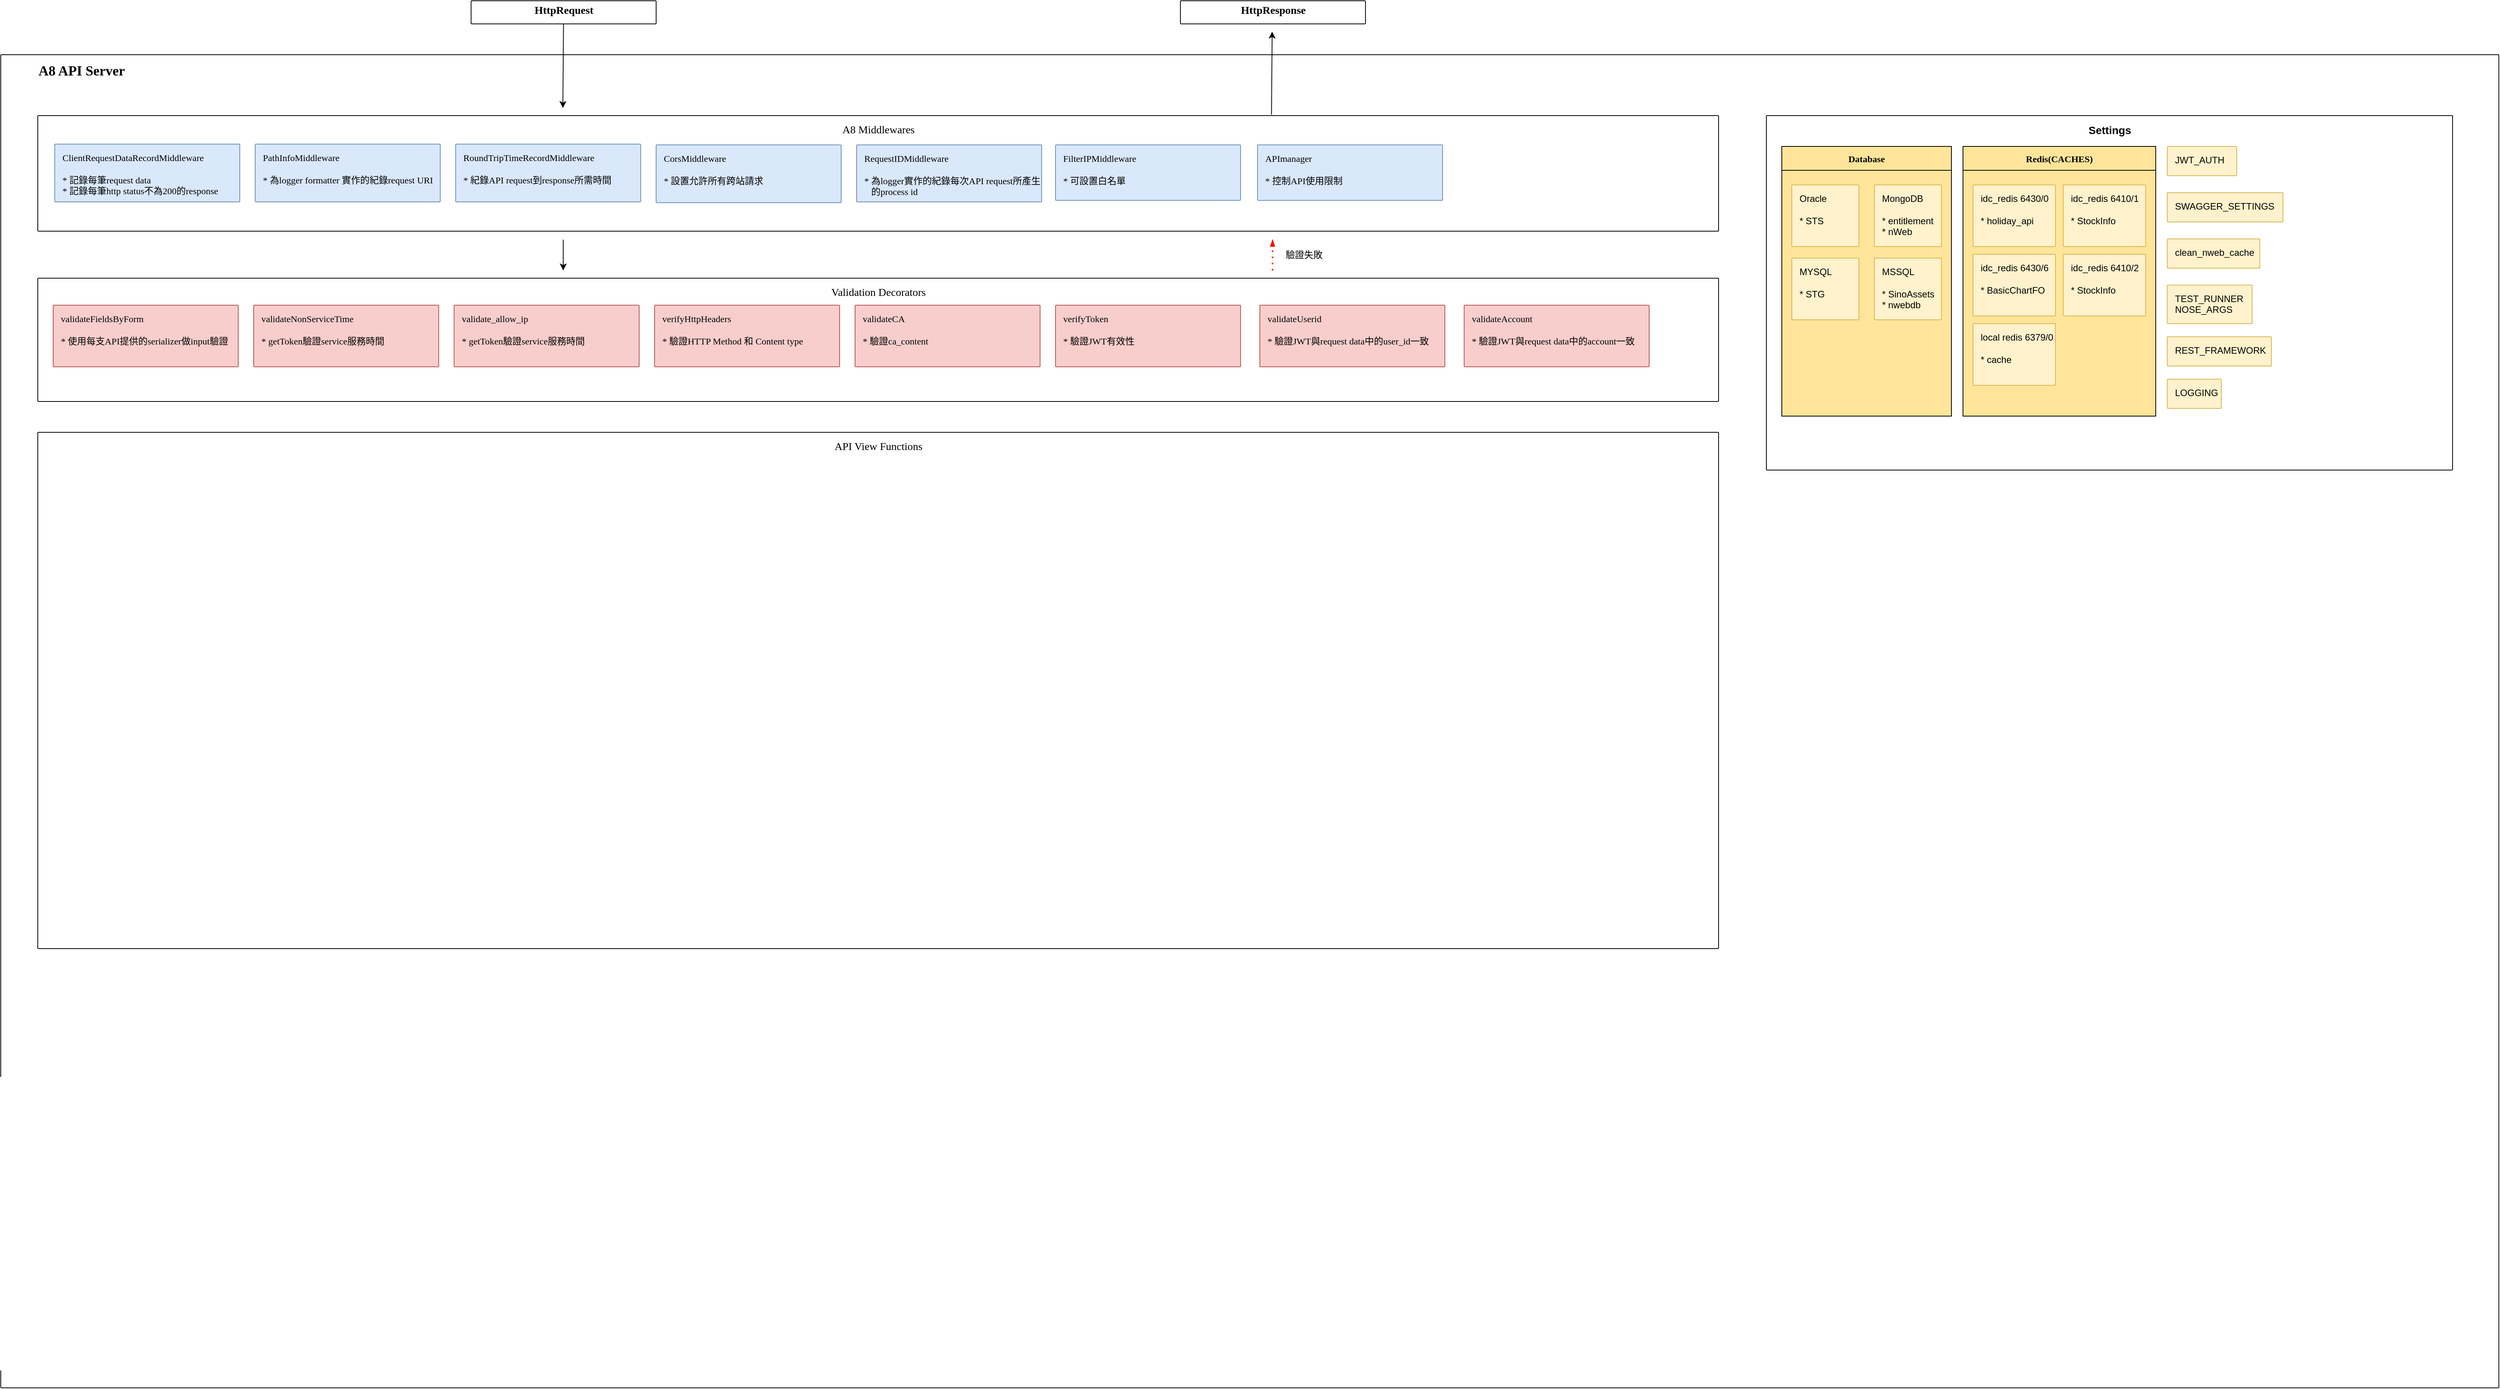 <mxfile version="11.0.2" type="github"><diagram id="5_PviXrsqqX3nS0Km_BU" name="Page-1"><mxGraphModel dx="2846" dy="1528" grid="1" gridSize="10" guides="1" tooltips="1" connect="1" arrows="1" fold="1" page="1" pageScale="1" pageWidth="3300" pageHeight="2339" math="0" shadow="0"><root><mxCell id="0"/><mxCell id="1" parent="0"/><mxCell id="cTE6IoLA2dCFoLyS2H61-7" value="&amp;nbsp; &amp;nbsp; &amp;nbsp; &amp;nbsp; &amp;nbsp; &amp;nbsp; &amp;nbsp;&lt;font style=&quot;font-size: 18px&quot;&gt;&lt;b&gt;A8 API Server&lt;/b&gt;&lt;/font&gt;" style="points=[[0,0,0],[0.25,0,0],[0.5,0,0],[0.75,0,0],[1,0,0],[1,0.25,0],[1,0.5,0],[1,0.75,0],[1,1,0],[0.75,1,0],[0.5,1,0],[0.25,1,0],[0,1,0],[0,0.75,0],[0,0.5,0],[0,0.25,0]];rounded=1;absoluteArcSize=1;arcSize=2;html=1;shadow=0;dashed=0;fontSize=12;align=left;verticalAlign=top;spacing=10;spacingTop=-4;fontFamily=Times New Roman;container=1;" vertex="1" parent="1"><mxGeometry x="30" y="80" width="3240" height="1730" as="geometry"/></mxCell><mxCell id="aYJsBAwEwAf98HoDhvcB-15" value="&lt;font&gt;&lt;font style=&quot;font-size: 14px&quot;&gt;A8 Middlewares&lt;/font&gt;&lt;br&gt;&lt;/font&gt;" style="points=[[0,0,0],[0.25,0,0],[0.5,0,0],[0.75,0,0],[1,0,0],[1,0.25,0],[1,0.5,0],[1,0.75,0],[1,1,0],[0.75,1,0],[0.5,1,0],[0.25,1,0],[0,1,0],[0,0.75,0],[0,0.5,0],[0,0.25,0]];rounded=1;absoluteArcSize=1;arcSize=2;html=1;shadow=0;dashed=0;fontSize=12;align=center;verticalAlign=top;spacing=10;spacingTop=-4;fontFamily=Times New Roman;autosize=0;treeMoving=0;container=1;" parent="cTE6IoLA2dCFoLyS2H61-7" vertex="1"><mxGeometry x="48" y="79" width="2180" height="150" as="geometry"/></mxCell><mxCell id="aYJsBAwEwAf98HoDhvcB-20" value="ClientRequestDataRecordMiddleware&lt;br&gt;&lt;br&gt;* 記錄每筆request data&lt;br&gt;* 記錄每筆http status不為200的response" style="points=[[0,0,0],[0.25,0,0],[0.5,0,0],[0.75,0,0],[1,0,0],[1,0.25,0],[1,0.5,0],[1,0.75,0],[1,1,0],[0.75,1,0],[0.5,1,0],[0.25,1,0],[0,1,0],[0,0.75,0],[0,0.5,0],[0,0.25,0]];rounded=1;absoluteArcSize=1;arcSize=2;html=1;shadow=0;dashed=0;fontSize=12;align=left;verticalAlign=top;spacing=10;spacingTop=-4;fillColor=#dae8fc;strokeColor=#6c8ebf;fontFamily=Times New Roman;" parent="aYJsBAwEwAf98HoDhvcB-15" vertex="1"><mxGeometry x="22" y="37" width="240" height="75" as="geometry"/></mxCell><mxCell id="aYJsBAwEwAf98HoDhvcB-26" value="PathInfoMiddleware&lt;br&gt;&lt;br&gt;* 為logger formatter 實作的紀錄request URI" style="points=[[0,0,0],[0.25,0,0],[0.5,0,0],[0.75,0,0],[1,0,0],[1,0.25,0],[1,0.5,0],[1,0.75,0],[1,1,0],[0.75,1,0],[0.5,1,0],[0.25,1,0],[0,1,0],[0,0.75,0],[0,0.5,0],[0,0.25,0]];rounded=1;absoluteArcSize=1;arcSize=2;html=1;shadow=0;dashed=0;fontSize=12;align=left;verticalAlign=top;spacing=10;spacingTop=-4;fillColor=#dae8fc;strokeColor=#6c8ebf;fontFamily=Times New Roman;" parent="aYJsBAwEwAf98HoDhvcB-15" vertex="1"><mxGeometry x="282" y="37" width="240" height="75" as="geometry"/></mxCell><mxCell id="aYJsBAwEwAf98HoDhvcB-27" value="RoundTripTimeRecordMiddleware&lt;br&gt;&lt;br&gt;* 紀錄API request到response所需時間" style="points=[[0,0,0],[0.25,0,0],[0.5,0,0],[0.75,0,0],[1,0,0],[1,0.25,0],[1,0.5,0],[1,0.75,0],[1,1,0],[0.75,1,0],[0.5,1,0],[0.25,1,0],[0,1,0],[0,0.75,0],[0,0.5,0],[0,0.25,0]];rounded=1;absoluteArcSize=1;arcSize=2;html=1;shadow=0;dashed=0;fontSize=12;align=left;verticalAlign=top;spacing=10;spacingTop=-4;fillColor=#dae8fc;strokeColor=#6c8ebf;fontFamily=Times New Roman;" parent="aYJsBAwEwAf98HoDhvcB-15" vertex="1"><mxGeometry x="542" y="37" width="240" height="75" as="geometry"/></mxCell><mxCell id="aYJsBAwEwAf98HoDhvcB-30" value="CorsMiddleware&lt;br&gt;&lt;br&gt;* 設置允許所有跨站請求" style="points=[[0,0,0],[0.25,0,0],[0.5,0,0],[0.75,0,0],[1,0,0],[1,0.25,0],[1,0.5,0],[1,0.75,0],[1,1,0],[0.75,1,0],[0.5,1,0],[0.25,1,0],[0,1,0],[0,0.75,0],[0,0.5,0],[0,0.25,0]];rounded=1;absoluteArcSize=1;arcSize=2;html=1;shadow=0;dashed=0;fontSize=12;align=left;verticalAlign=top;spacing=10;spacingTop=-4;fillColor=#dae8fc;strokeColor=#6c8ebf;fontFamily=Times New Roman;" parent="aYJsBAwEwAf98HoDhvcB-15" vertex="1"><mxGeometry x="802" y="38" width="240" height="75" as="geometry"/></mxCell><mxCell id="aYJsBAwEwAf98HoDhvcB-31" value="RequestIDMiddleware&lt;br&gt;&lt;br&gt;* 為logger實作的紀錄每次API request所產生&lt;br&gt;&amp;nbsp; &amp;nbsp;的process id" style="points=[[0,0,0],[0.25,0,0],[0.5,0,0],[0.75,0,0],[1,0,0],[1,0.25,0],[1,0.5,0],[1,0.75,0],[1,1,0],[0.75,1,0],[0.5,1,0],[0.25,1,0],[0,1,0],[0,0.75,0],[0,0.5,0],[0,0.25,0]];rounded=1;absoluteArcSize=1;arcSize=2;html=1;shadow=0;dashed=0;fontSize=12;align=left;verticalAlign=top;spacing=10;spacingTop=-4;fillColor=#dae8fc;strokeColor=#6c8ebf;fontFamily=Times New Roman;" parent="aYJsBAwEwAf98HoDhvcB-15" vertex="1"><mxGeometry x="1062" y="38" width="240" height="74" as="geometry"/></mxCell><mxCell id="aYJsBAwEwAf98HoDhvcB-34" value="FilterIPMiddleware&lt;br&gt;&lt;br&gt;* 可設置白名單" style="points=[[0,0,0],[0.25,0,0],[0.5,0,0],[0.75,0,0],[1,0,0],[1,0.25,0],[1,0.5,0],[1,0.75,0],[1,1,0],[0.75,1,0],[0.5,1,0],[0.25,1,0],[0,1,0],[0,0.75,0],[0,0.5,0],[0,0.25,0]];rounded=1;absoluteArcSize=1;arcSize=2;html=1;shadow=0;dashed=0;fontSize=12;align=left;verticalAlign=top;spacing=10;spacingTop=-4;fillColor=#dae8fc;strokeColor=#6c8ebf;fontFamily=Times New Roman;" parent="aYJsBAwEwAf98HoDhvcB-15" vertex="1"><mxGeometry x="1320" y="38" width="240" height="72" as="geometry"/></mxCell><mxCell id="aYJsBAwEwAf98HoDhvcB-35" value="APImanager&lt;br&gt;&lt;br&gt;* 控制API使用限制" style="points=[[0,0,0],[0.25,0,0],[0.5,0,0],[0.75,0,0],[1,0,0],[1,0.25,0],[1,0.5,0],[1,0.75,0],[1,1,0],[0.75,1,0],[0.5,1,0],[0.25,1,0],[0,1,0],[0,0.75,0],[0,0.5,0],[0,0.25,0]];rounded=1;absoluteArcSize=1;arcSize=2;html=1;shadow=0;dashed=0;fontSize=12;align=left;verticalAlign=top;spacing=10;spacingTop=-4;fillColor=#dae8fc;strokeColor=#6c8ebf;fontFamily=Times New Roman;" parent="aYJsBAwEwAf98HoDhvcB-15" vertex="1"><mxGeometry x="1582" y="38" width="240" height="72" as="geometry"/></mxCell><mxCell id="aYJsBAwEwAf98HoDhvcB-36" value="&lt;font&gt;&lt;span style=&quot;font-size: 14px&quot;&gt;API View Functions&lt;/span&gt;&lt;br&gt;&lt;/font&gt;" style="points=[[0,0,0],[0.25,0,0],[0.5,0,0],[0.75,0,0],[1,0,0],[1,0.25,0],[1,0.5,0],[1,0.75,0],[1,1,0],[0.75,1,0],[0.5,1,0],[0.25,1,0],[0,1,0],[0,0.75,0],[0,0.5,0],[0,0.25,0]];rounded=1;absoluteArcSize=1;arcSize=2;html=1;shadow=0;dashed=0;fontSize=12;align=center;verticalAlign=top;spacing=10;spacingTop=-4;fontFamily=Times New Roman;container=1;" parent="cTE6IoLA2dCFoLyS2H61-7" vertex="1"><mxGeometry x="48" y="490" width="2180" height="670" as="geometry"/></mxCell><mxCell id="aYJsBAwEwAf98HoDhvcB-12" style="edgeStyle=none;rounded=0;orthogonalLoop=1;jettySize=auto;html=1;entryX=0.225;entryY=0.04;entryDx=0;entryDy=0;entryPerimeter=0;" parent="1" source="aYJsBAwEwAf98HoDhvcB-11" edge="1" target="cTE6IoLA2dCFoLyS2H61-7"><mxGeometry relative="1" as="geometry"><mxPoint x="760" y="110" as="targetPoint"/></mxGeometry></mxCell><mxCell id="aYJsBAwEwAf98HoDhvcB-11" value="&lt;div&gt;&lt;b style=&quot;font-family: &amp;#34;times new roman&amp;#34;&quot;&gt;&lt;font style=&quot;font-size: 14px&quot;&gt;HttpRequest&lt;/font&gt;&lt;/b&gt;&lt;/div&gt;" style="points=[[0,0,0],[0.25,0,0],[0.5,0,0],[0.75,0,0],[1,0,0],[1,0.25,0],[1,0.5,0],[1,0.75,0],[1,1,0],[0.75,1,0],[0.5,1,0],[0.25,1,0],[0,1,0],[0,0.75,0],[0,0.5,0],[0,0.25,0]];rounded=1;absoluteArcSize=1;arcSize=2;html=1;shadow=0;dashed=0;fontSize=12;align=center;verticalAlign=middle;spacing=10;spacingTop=-4;" parent="1" vertex="1"><mxGeometry x="640" y="10" width="240" height="30" as="geometry"/></mxCell><mxCell id="aYJsBAwEwAf98HoDhvcB-22" style="edgeStyle=none;rounded=0;orthogonalLoop=1;jettySize=auto;html=1;exitX=0.734;exitY=-0.008;exitDx=0;exitDy=0;exitPerimeter=0;" parent="1" source="aYJsBAwEwAf98HoDhvcB-15" edge="1"><mxGeometry relative="1" as="geometry"><mxPoint x="1679" y="50" as="targetPoint"/><mxPoint x="1679" y="150" as="sourcePoint"/></mxGeometry></mxCell><mxCell id="aYJsBAwEwAf98HoDhvcB-25" value="&lt;div&gt;&lt;b style=&quot;font-family: &amp;#34;times new roman&amp;#34;&quot;&gt;&lt;font style=&quot;font-size: 14px&quot;&gt;HttpResponse&lt;/font&gt;&lt;/b&gt;&lt;/div&gt;" style="points=[[0,0,0],[0.25,0,0],[0.5,0,0],[0.75,0,0],[1,0,0],[1,0.25,0],[1,0.5,0],[1,0.75,0],[1,1,0],[0.75,1,0],[0.5,1,0],[0.25,1,0],[0,1,0],[0,0.75,0],[0,0.5,0],[0,0.25,0]];rounded=1;absoluteArcSize=1;arcSize=2;html=1;shadow=0;dashed=0;fontSize=12;align=center;verticalAlign=middle;spacing=10;spacingTop=-4;" parent="1" vertex="1"><mxGeometry x="1560" y="10" width="240" height="30" as="geometry"/></mxCell><mxCell id="aYJsBAwEwAf98HoDhvcB-55" value="&lt;font&gt;&lt;span style=&quot;font-size: 14px&quot;&gt;Validation Decorators&lt;/span&gt;&lt;br&gt;&lt;/font&gt;" style="points=[[0,0,0],[0.25,0,0],[0.5,0,0],[0.75,0,0],[1,0,0],[1,0.25,0],[1,0.5,0],[1,0.75,0],[1,1,0],[0.75,1,0],[0.5,1,0],[0.25,1,0],[0,1,0],[0,0.75,0],[0,0.5,0],[0,0.25,0]];rounded=1;absoluteArcSize=1;arcSize=2;html=1;shadow=0;dashed=0;fontSize=12;align=center;verticalAlign=top;spacing=10;spacingTop=-4;fontFamily=Times New Roman;container=1;recursiveResize=0;" parent="1" vertex="1"><mxGeometry x="78" y="370" width="2180" height="160" as="geometry"/></mxCell><mxCell id="aYJsBAwEwAf98HoDhvcB-57" value="validateFieldsByForm&lt;br&gt;&lt;br&gt;* 使用每支API提供的serializer做input驗證" style="points=[[0,0,0],[0.25,0,0],[0.5,0,0],[0.75,0,0],[1,0,0],[1,0.25,0],[1,0.5,0],[1,0.75,0],[1,1,0],[0.75,1,0],[0.5,1,0],[0.25,1,0],[0,1,0],[0,0.75,0],[0,0.5,0],[0,0.25,0]];rounded=1;absoluteArcSize=1;arcSize=2;html=1;shadow=0;dashed=0;fontSize=12;align=left;verticalAlign=top;spacing=10;spacingTop=-4;fillColor=#f8cecc;strokeColor=#b85450;fontFamily=Times New Roman;" parent="aYJsBAwEwAf98HoDhvcB-55" vertex="1"><mxGeometry x="20" y="35" width="240" height="80" as="geometry"/></mxCell><mxCell id="LiJcZ4_SC4m_-T0YQRAu-24" value="validateNonServiceTime&lt;br&gt;&lt;br&gt;* getToken驗證service服務時間" style="points=[[0,0,0],[0.25,0,0],[0.5,0,0],[0.75,0,0],[1,0,0],[1,0.25,0],[1,0.5,0],[1,0.75,0],[1,1,0],[0.75,1,0],[0.5,1,0],[0.25,1,0],[0,1,0],[0,0.75,0],[0,0.5,0],[0,0.25,0]];rounded=1;absoluteArcSize=1;arcSize=2;html=1;shadow=0;dashed=0;fontSize=12;align=left;verticalAlign=top;spacing=10;spacingTop=-4;fillColor=#f8cecc;strokeColor=#b85450;fontFamily=Times New Roman;" parent="aYJsBAwEwAf98HoDhvcB-55" vertex="1"><mxGeometry x="280" y="35" width="240" height="80" as="geometry"/></mxCell><mxCell id="LiJcZ4_SC4m_-T0YQRAu-25" value="validate_allow_ip&lt;br&gt;&lt;br&gt;* getToken驗證service服務時間" style="points=[[0,0,0],[0.25,0,0],[0.5,0,0],[0.75,0,0],[1,0,0],[1,0.25,0],[1,0.5,0],[1,0.75,0],[1,1,0],[0.75,1,0],[0.5,1,0],[0.25,1,0],[0,1,0],[0,0.75,0],[0,0.5,0],[0,0.25,0]];rounded=1;absoluteArcSize=1;arcSize=2;html=1;shadow=0;dashed=0;fontSize=12;align=left;verticalAlign=top;spacing=10;spacingTop=-4;fillColor=#f8cecc;strokeColor=#b85450;fontFamily=Times New Roman;" parent="aYJsBAwEwAf98HoDhvcB-55" vertex="1"><mxGeometry x="540" y="35" width="240" height="80" as="geometry"/></mxCell><mxCell id="cTE6IoLA2dCFoLyS2H61-1" value="verifyHttpHeaders&lt;br&gt;&lt;br&gt;* 驗證HTTP Method 和 Content type" style="points=[[0,0,0],[0.25,0,0],[0.5,0,0],[0.75,0,0],[1,0,0],[1,0.25,0],[1,0.5,0],[1,0.75,0],[1,1,0],[0.75,1,0],[0.5,1,0],[0.25,1,0],[0,1,0],[0,0.75,0],[0,0.5,0],[0,0.25,0]];rounded=1;absoluteArcSize=1;arcSize=2;html=1;shadow=0;dashed=0;fontSize=12;align=left;verticalAlign=top;spacing=10;spacingTop=-4;fillColor=#f8cecc;strokeColor=#b85450;fontFamily=Times New Roman;" vertex="1" parent="aYJsBAwEwAf98HoDhvcB-55"><mxGeometry x="800" y="35" width="240" height="80" as="geometry"/></mxCell><mxCell id="cTE6IoLA2dCFoLyS2H61-2" value="validateCA&lt;br&gt;&lt;br&gt;* 驗證ca_content" style="points=[[0,0,0],[0.25,0,0],[0.5,0,0],[0.75,0,0],[1,0,0],[1,0.25,0],[1,0.5,0],[1,0.75,0],[1,1,0],[0.75,1,0],[0.5,1,0],[0.25,1,0],[0,1,0],[0,0.75,0],[0,0.5,0],[0,0.25,0]];rounded=1;absoluteArcSize=1;arcSize=2;html=1;shadow=0;dashed=0;fontSize=12;align=left;verticalAlign=top;spacing=10;spacingTop=-4;fillColor=#f8cecc;strokeColor=#b85450;fontFamily=Times New Roman;" vertex="1" parent="aYJsBAwEwAf98HoDhvcB-55"><mxGeometry x="1060" y="35" width="240" height="80" as="geometry"/></mxCell><mxCell id="cTE6IoLA2dCFoLyS2H61-3" value="verifyToken&lt;br&gt;&lt;br&gt;* 驗證JWT有效性" style="points=[[0,0,0],[0.25,0,0],[0.5,0,0],[0.75,0,0],[1,0,0],[1,0.25,0],[1,0.5,0],[1,0.75,0],[1,1,0],[0.75,1,0],[0.5,1,0],[0.25,1,0],[0,1,0],[0,0.75,0],[0,0.5,0],[0,0.25,0]];rounded=1;absoluteArcSize=1;arcSize=2;html=1;shadow=0;dashed=0;fontSize=12;align=left;verticalAlign=top;spacing=10;spacingTop=-4;fillColor=#f8cecc;strokeColor=#b85450;fontFamily=Times New Roman;" vertex="1" parent="aYJsBAwEwAf98HoDhvcB-55"><mxGeometry x="1320" y="35" width="240" height="80" as="geometry"/></mxCell><mxCell id="cTE6IoLA2dCFoLyS2H61-4" value="validateUserid&lt;br&gt;&lt;br&gt;* 驗證JWT與request data中的user_id一致" style="points=[[0,0,0],[0.25,0,0],[0.5,0,0],[0.75,0,0],[1,0,0],[1,0.25,0],[1,0.5,0],[1,0.75,0],[1,1,0],[0.75,1,0],[0.5,1,0],[0.25,1,0],[0,1,0],[0,0.75,0],[0,0.5,0],[0,0.25,0]];rounded=1;absoluteArcSize=1;arcSize=2;html=1;shadow=0;dashed=0;fontSize=12;align=left;verticalAlign=top;spacing=10;spacingTop=-4;fillColor=#f8cecc;strokeColor=#b85450;fontFamily=Times New Roman;" vertex="1" parent="aYJsBAwEwAf98HoDhvcB-55"><mxGeometry x="1585" y="35" width="240" height="80" as="geometry"/></mxCell><mxCell id="cTE6IoLA2dCFoLyS2H61-5" value="validateAccount&lt;br&gt;&lt;br&gt;* 驗證JWT與request data中的account一致" style="points=[[0,0,0],[0.25,0,0],[0.5,0,0],[0.75,0,0],[1,0,0],[1,0.25,0],[1,0.5,0],[1,0.75,0],[1,1,0],[0.75,1,0],[0.5,1,0],[0.25,1,0],[0,1,0],[0,0.75,0],[0,0.5,0],[0,0.25,0]];rounded=1;absoluteArcSize=1;arcSize=2;html=1;shadow=0;dashed=0;fontSize=12;align=left;verticalAlign=top;spacing=10;spacingTop=-4;fillColor=#f8cecc;strokeColor=#b85450;fontFamily=Times New Roman;" vertex="1" parent="aYJsBAwEwAf98HoDhvcB-55"><mxGeometry x="1850" y="35" width="240" height="80" as="geometry"/></mxCell><mxCell id="aYJsBAwEwAf98HoDhvcB-56" style="edgeStyle=none;rounded=0;orthogonalLoop=1;jettySize=auto;html=1;" parent="1" edge="1"><mxGeometry relative="1" as="geometry"><mxPoint x="759.5" y="360" as="targetPoint"/><mxPoint x="759.5" y="320" as="sourcePoint"/></mxGeometry></mxCell><mxCell id="aYJsBAwEwAf98HoDhvcB-59" value="驗證失敗" style="text;html=1;resizable=0;autosize=1;align=center;verticalAlign=middle;points=[];fillColor=none;strokeColor=none;rounded=0;fontFamily=Times New Roman;" parent="1" vertex="1"><mxGeometry x="1690" y="330" width="60" height="20" as="geometry"/></mxCell><mxCell id="LiJcZ4_SC4m_-T0YQRAu-4" value="" style="edgeStyle=orthogonalEdgeStyle;fontSize=12;html=1;endArrow=blockThin;endFill=1;rounded=0;strokeWidth=2;endSize=4;startSize=4;dashed=1;dashPattern=1 3;strokeColor=#FF0000;" parent="1" edge="1"><mxGeometry width="100" relative="1" as="geometry"><mxPoint x="1679.5" y="360" as="sourcePoint"/><mxPoint x="1679.5" y="320" as="targetPoint"/></mxGeometry></mxCell><mxCell id="cTE6IoLA2dCFoLyS2H61-81" value="&lt;b&gt;&lt;font style=&quot;font-size: 14px&quot;&gt;Settings&lt;/font&gt;&lt;/b&gt;" style="points=[[0,0,0],[0.25,0,0],[0.5,0,0],[0.75,0,0],[1,0,0],[1,0.25,0],[1,0.5,0],[1,0.75,0],[1,1,0],[0.75,1,0],[0.5,1,0],[0.25,1,0],[0,1,0],[0,0.75,0],[0,0.5,0],[0,0.25,0]];rounded=1;absoluteArcSize=1;arcSize=2;html=1;shadow=0;dashed=0;fontSize=12;align=center;verticalAlign=top;spacing=10;spacingTop=-4;startSize=26;container=1;recursiveResize=0;" vertex="1" parent="1"><mxGeometry x="2320" y="159" width="890" height="460" as="geometry"><mxRectangle x="2320" y="160" width="110" height="40" as="alternateBounds"/></mxGeometry></mxCell><mxCell id="cTE6IoLA2dCFoLyS2H61-104" value="Database" style="swimlane;rounded=0;shadow=0;startSize=31;fillColor=#FFE599;fontFamily=Times New Roman;swimlaneFillColor=#FFE599;" vertex="1" parent="cTE6IoLA2dCFoLyS2H61-81"><mxGeometry x="20" y="40" width="220" height="350" as="geometry"><mxRectangle x="20" y="40" width="110" height="26" as="alternateBounds"/></mxGeometry></mxCell><mxCell id="cTE6IoLA2dCFoLyS2H61-135" value="Oracle&lt;br&gt;&lt;br&gt;* STS" style="points=[[0,0,0],[0.25,0,0],[0.5,0,0],[0.75,0,0],[1,0,0],[1,0.25,0],[1,0.5,0],[1,0.75,0],[1,1,0],[0.75,1,0],[0.5,1,0],[0.25,1,0],[0,1,0],[0,0.75,0],[0,0.5,0],[0,0.25,0]];rounded=1;absoluteArcSize=1;arcSize=2;html=1;shadow=0;dashed=0;fontSize=12;align=left;verticalAlign=top;spacing=10;spacingTop=-4;startSize=26;fillColor=#fff2cc;strokeColor=#d6b656;" vertex="1" parent="cTE6IoLA2dCFoLyS2H61-104"><mxGeometry x="13" y="50" width="87" height="80" as="geometry"/></mxCell><mxCell id="cTE6IoLA2dCFoLyS2H61-137" value="MSSQL&lt;br&gt;&lt;br&gt;*&amp;nbsp;SinoAssets&lt;br&gt;*&amp;nbsp;nwebdb" style="points=[[0,0,0],[0.25,0,0],[0.5,0,0],[0.75,0,0],[1,0,0],[1,0.25,0],[1,0.5,0],[1,0.75,0],[1,1,0],[0.75,1,0],[0.5,1,0],[0.25,1,0],[0,1,0],[0,0.75,0],[0,0.5,0],[0,0.25,0]];rounded=1;absoluteArcSize=1;arcSize=2;html=1;shadow=0;dashed=0;fontSize=12;align=left;verticalAlign=top;spacing=10;spacingTop=-4;startSize=26;fillColor=#fff2cc;strokeColor=#d6b656;" vertex="1" parent="cTE6IoLA2dCFoLyS2H61-104"><mxGeometry x="120" y="145" width="87" height="80" as="geometry"/></mxCell><mxCell id="cTE6IoLA2dCFoLyS2H61-138" value="MYSQL&lt;br&gt;&lt;br&gt;* STG" style="points=[[0,0,0],[0.25,0,0],[0.5,0,0],[0.75,0,0],[1,0,0],[1,0.25,0],[1,0.5,0],[1,0.75,0],[1,1,0],[0.75,1,0],[0.5,1,0],[0.25,1,0],[0,1,0],[0,0.75,0],[0,0.5,0],[0,0.25,0]];rounded=1;absoluteArcSize=1;arcSize=2;html=1;shadow=0;dashed=0;fontSize=12;align=left;verticalAlign=top;spacing=10;spacingTop=-4;startSize=26;fillColor=#fff2cc;strokeColor=#d6b656;" vertex="1" parent="cTE6IoLA2dCFoLyS2H61-104"><mxGeometry x="13" y="145" width="87" height="80" as="geometry"/></mxCell><mxCell id="cTE6IoLA2dCFoLyS2H61-140" value="MongoDB&lt;br&gt;&lt;br&gt;*&amp;nbsp;entitlement&lt;br&gt;*&amp;nbsp;nWeb" style="points=[[0,0,0],[0.25,0,0],[0.5,0,0],[0.75,0,0],[1,0,0],[1,0.25,0],[1,0.5,0],[1,0.75,0],[1,1,0],[0.75,1,0],[0.5,1,0],[0.25,1,0],[0,1,0],[0,0.75,0],[0,0.5,0],[0,0.25,0]];rounded=1;absoluteArcSize=1;arcSize=2;html=1;shadow=0;dashed=0;fontSize=12;align=left;verticalAlign=top;spacing=10;spacingTop=-4;startSize=26;fillColor=#fff2cc;strokeColor=#d6b656;" vertex="1" parent="cTE6IoLA2dCFoLyS2H61-104"><mxGeometry x="120" y="50" width="87" height="80" as="geometry"/></mxCell><mxCell id="cTE6IoLA2dCFoLyS2H61-141" value="Redis(CACHES)" style="swimlane;rounded=0;shadow=0;startSize=31;fillColor=#FFE599;fontFamily=Times New Roman;swimlaneFillColor=#FFE599;" vertex="1" parent="cTE6IoLA2dCFoLyS2H61-81"><mxGeometry x="255" y="40" width="250" height="350" as="geometry"><mxRectangle x="10" y="245" width="110" height="26" as="alternateBounds"/></mxGeometry></mxCell><mxCell id="cTE6IoLA2dCFoLyS2H61-142" value="idc_redis 6430/0&lt;br&gt;&lt;br&gt;* holiday_api" style="points=[[0,0,0],[0.25,0,0],[0.5,0,0],[0.75,0,0],[1,0,0],[1,0.25,0],[1,0.5,0],[1,0.75,0],[1,1,0],[0.75,1,0],[0.5,1,0],[0.25,1,0],[0,1,0],[0,0.75,0],[0,0.5,0],[0,0.25,0]];rounded=1;absoluteArcSize=1;arcSize=2;html=1;shadow=0;dashed=0;fontSize=12;align=left;verticalAlign=top;spacing=10;spacingTop=-4;startSize=26;fillColor=#fff2cc;strokeColor=#d6b656;" vertex="1" parent="cTE6IoLA2dCFoLyS2H61-141"><mxGeometry x="13" y="50" width="107" height="80" as="geometry"/></mxCell><mxCell id="cTE6IoLA2dCFoLyS2H61-147" value="idc_redis 6430/6&lt;br&gt;&lt;br&gt;* BasicChartFO" style="points=[[0,0,0],[0.25,0,0],[0.5,0,0],[0.75,0,0],[1,0,0],[1,0.25,0],[1,0.5,0],[1,0.75,0],[1,1,0],[0.75,1,0],[0.5,1,0],[0.25,1,0],[0,1,0],[0,0.75,0],[0,0.5,0],[0,0.25,0]];rounded=1;absoluteArcSize=1;arcSize=2;html=1;shadow=0;dashed=0;fontSize=12;align=left;verticalAlign=top;spacing=10;spacingTop=-4;startSize=26;fillColor=#fff2cc;strokeColor=#d6b656;" vertex="1" parent="cTE6IoLA2dCFoLyS2H61-141"><mxGeometry x="13" y="140" width="107" height="80" as="geometry"/></mxCell><mxCell id="cTE6IoLA2dCFoLyS2H61-148" value="idc_redis 6410/1&lt;br&gt;&lt;br&gt;* StockInfo" style="points=[[0,0,0],[0.25,0,0],[0.5,0,0],[0.75,0,0],[1,0,0],[1,0.25,0],[1,0.5,0],[1,0.75,0],[1,1,0],[0.75,1,0],[0.5,1,0],[0.25,1,0],[0,1,0],[0,0.75,0],[0,0.5,0],[0,0.25,0]];rounded=1;absoluteArcSize=1;arcSize=2;html=1;shadow=0;dashed=0;fontSize=12;align=left;verticalAlign=top;spacing=10;spacingTop=-4;startSize=26;fillColor=#fff2cc;strokeColor=#d6b656;" vertex="1" parent="cTE6IoLA2dCFoLyS2H61-141"><mxGeometry x="130" y="50" width="107" height="80" as="geometry"/></mxCell><mxCell id="cTE6IoLA2dCFoLyS2H61-149" value="idc_redis 6410/2&lt;br&gt;&lt;br&gt;* StockInfo" style="points=[[0,0,0],[0.25,0,0],[0.5,0,0],[0.75,0,0],[1,0,0],[1,0.25,0],[1,0.5,0],[1,0.75,0],[1,1,0],[0.75,1,0],[0.5,1,0],[0.25,1,0],[0,1,0],[0,0.75,0],[0,0.5,0],[0,0.25,0]];rounded=1;absoluteArcSize=1;arcSize=2;html=1;shadow=0;dashed=0;fontSize=12;align=left;verticalAlign=top;spacing=10;spacingTop=-4;startSize=26;fillColor=#fff2cc;strokeColor=#d6b656;" vertex="1" parent="cTE6IoLA2dCFoLyS2H61-141"><mxGeometry x="130" y="140" width="107" height="80" as="geometry"/></mxCell><mxCell id="cTE6IoLA2dCFoLyS2H61-150" value="local redis 6379/0&lt;br&gt;&lt;br&gt;* cache" style="points=[[0,0,0],[0.25,0,0],[0.5,0,0],[0.75,0,0],[1,0,0],[1,0.25,0],[1,0.5,0],[1,0.75,0],[1,1,0],[0.75,1,0],[0.5,1,0],[0.25,1,0],[0,1,0],[0,0.75,0],[0,0.5,0],[0,0.25,0]];rounded=1;absoluteArcSize=1;arcSize=2;html=1;shadow=0;dashed=0;fontSize=12;align=left;verticalAlign=top;spacing=10;spacingTop=-4;startSize=26;fillColor=#fff2cc;strokeColor=#d6b656;" vertex="1" parent="cTE6IoLA2dCFoLyS2H61-141"><mxGeometry x="13" y="230" width="107" height="80" as="geometry"/></mxCell><mxCell id="cTE6IoLA2dCFoLyS2H61-151" value="JWT_AUTH" style="points=[[0,0,0],[0.25,0,0],[0.5,0,0],[0.75,0,0],[1,0,0],[1,0.25,0],[1,0.5,0],[1,0.75,0],[1,1,0],[0.75,1,0],[0.5,1,0],[0.25,1,0],[0,1,0],[0,0.75,0],[0,0.5,0],[0,0.25,0]];rounded=1;absoluteArcSize=1;arcSize=2;html=1;strokeColor=#d6b656;shadow=0;dashed=0;fontSize=12;align=left;verticalAlign=top;spacing=10;spacingTop=-4;fillColor=#fff2cc;startSize=26;" vertex="1" parent="cTE6IoLA2dCFoLyS2H61-81"><mxGeometry x="520" y="40" width="90" height="38" as="geometry"/></mxCell><mxCell id="cTE6IoLA2dCFoLyS2H61-152" value="REST_FRAMEWORK" style="points=[[0,0,0],[0.25,0,0],[0.5,0,0],[0.75,0,0],[1,0,0],[1,0.25,0],[1,0.5,0],[1,0.75,0],[1,1,0],[0.75,1,0],[0.5,1,0],[0.25,1,0],[0,1,0],[0,0.75,0],[0,0.5,0],[0,0.25,0]];rounded=1;absoluteArcSize=1;arcSize=2;html=1;strokeColor=#d6b656;shadow=0;dashed=0;fontSize=12;align=left;verticalAlign=top;spacing=10;spacingTop=-4;fillColor=#fff2cc;startSize=26;" vertex="1" parent="cTE6IoLA2dCFoLyS2H61-81"><mxGeometry x="520" y="287" width="135" height="38" as="geometry"/></mxCell><mxCell id="cTE6IoLA2dCFoLyS2H61-153" value="SWAGGER_SETTINGS" style="points=[[0,0,0],[0.25,0,0],[0.5,0,0],[0.75,0,0],[1,0,0],[1,0.25,0],[1,0.5,0],[1,0.75,0],[1,1,0],[0.75,1,0],[0.5,1,0],[0.25,1,0],[0,1,0],[0,0.75,0],[0,0.5,0],[0,0.25,0]];rounded=1;absoluteArcSize=1;arcSize=2;html=1;strokeColor=#d6b656;shadow=0;dashed=0;fontSize=12;align=left;verticalAlign=top;spacing=10;spacingTop=-4;fillColor=#fff2cc;startSize=26;" vertex="1" parent="cTE6IoLA2dCFoLyS2H61-81"><mxGeometry x="520" y="100" width="150" height="38" as="geometry"/></mxCell><mxCell id="cTE6IoLA2dCFoLyS2H61-154" value="clean_nweb_cache" style="points=[[0,0,0],[0.25,0,0],[0.5,0,0],[0.75,0,0],[1,0,0],[1,0.25,0],[1,0.5,0],[1,0.75,0],[1,1,0],[0.75,1,0],[0.5,1,0],[0.25,1,0],[0,1,0],[0,0.75,0],[0,0.5,0],[0,0.25,0]];rounded=1;absoluteArcSize=1;arcSize=2;html=1;strokeColor=#d6b656;shadow=0;dashed=0;fontSize=12;align=left;verticalAlign=top;spacing=10;spacingTop=-4;fillColor=#fff2cc;startSize=26;" vertex="1" parent="cTE6IoLA2dCFoLyS2H61-81"><mxGeometry x="520" y="160" width="120" height="38" as="geometry"/></mxCell><mxCell id="cTE6IoLA2dCFoLyS2H61-155" value="TEST_RUNNER &lt;br&gt;NOSE_ARGS" style="points=[[0,0,0],[0.25,0,0],[0.5,0,0],[0.75,0,0],[1,0,0],[1,0.25,0],[1,0.5,0],[1,0.75,0],[1,1,0],[0.75,1,0],[0.5,1,0],[0.25,1,0],[0,1,0],[0,0.75,0],[0,0.5,0],[0,0.25,0]];rounded=1;absoluteArcSize=1;arcSize=2;html=1;strokeColor=#d6b656;shadow=0;dashed=0;fontSize=12;align=left;verticalAlign=top;spacing=10;spacingTop=-4;fillColor=#fff2cc;startSize=26;" vertex="1" parent="cTE6IoLA2dCFoLyS2H61-81"><mxGeometry x="520" y="220" width="110" height="50" as="geometry"/></mxCell><mxCell id="cTE6IoLA2dCFoLyS2H61-156" value="LOGGING" style="points=[[0,0,0],[0.25,0,0],[0.5,0,0],[0.75,0,0],[1,0,0],[1,0.25,0],[1,0.5,0],[1,0.75,0],[1,1,0],[0.75,1,0],[0.5,1,0],[0.25,1,0],[0,1,0],[0,0.75,0],[0,0.5,0],[0,0.25,0]];rounded=1;absoluteArcSize=1;arcSize=2;html=1;strokeColor=#d6b656;shadow=0;dashed=0;fontSize=12;align=left;verticalAlign=top;spacing=10;spacingTop=-4;fillColor=#fff2cc;startSize=26;" vertex="1" parent="cTE6IoLA2dCFoLyS2H61-81"><mxGeometry x="520" y="342" width="70" height="38" as="geometry"/></mxCell></root></mxGraphModel></diagram><diagram id="SpUwiiXftGfOalNT_i89" name="Page-2"><mxGraphModel dx="1423" dy="764" grid="1" gridSize="10" guides="1" tooltips="1" connect="1" arrows="1" fold="1" page="1" pageScale="1" pageWidth="2336" pageHeight="1654" math="0" shadow="0"><root><mxCell id="26gnZhPqnRbV9mL9pTVC-0"/><mxCell id="26gnZhPqnRbV9mL9pTVC-1" parent="26gnZhPqnRbV9mL9pTVC-0"/><mxCell id="LMXYPK4rxglOF5I40Ox5-0" value="" style="strokeColor=#dddddd;fillColor=#ffffff;shadow=1;strokeWidth=1;rounded=1;absoluteArcSize=1;arcSize=2;" vertex="1" parent="26gnZhPqnRbV9mL9pTVC-1"><mxGeometry x="220" y="150" width="120" height="44" as="geometry"/></mxCell><mxCell id="LMXYPK4rxglOF5I40Ox5-1" value="CDN&#10;Interconnect" style="dashed=0;connectable=0;html=1;fillColor=#757575;strokeColor=none;shape=mxgraph.gcp2.google_network_edge_cache;part=1;labelPosition=right;verticalLabelPosition=middle;align=left;verticalAlign=middle;spacingLeft=5;fontColor=#000000;fontSize=12;" vertex="1" parent="LMXYPK4rxglOF5I40Ox5-0"><mxGeometry y="0.5" width="32" height="32" relative="1" as="geometry"><mxPoint x="5" y="-16" as="offset"/></mxGeometry></mxCell><mxCell id="LMXYPK4rxglOF5I40Ox5-2" value="" style="strokeColor=#dddddd;fillColor=#ffffff;shadow=1;strokeWidth=1;rounded=1;absoluteArcSize=1;arcSize=2;" vertex="1" parent="26gnZhPqnRbV9mL9pTVC-1"><mxGeometry x="420" y="144" width="100" height="56" as="geometry"/></mxCell><mxCell id="LMXYPK4rxglOF5I40Ox5-3" value="Network&#10;Load&#10;Balancer" style="dashed=0;connectable=0;html=1;fillColor=#757575;strokeColor=none;shape=mxgraph.gcp2.network_load_balancer;part=1;labelPosition=right;verticalLabelPosition=middle;align=left;verticalAlign=middle;spacingLeft=5;fontColor=#000000;fontSize=12;" vertex="1" parent="LMXYPK4rxglOF5I40Ox5-2"><mxGeometry y="0.5" width="32" height="32" relative="1" as="geometry"><mxPoint x="5" y="-16" as="offset"/></mxGeometry></mxCell><mxCell id="LMXYPK4rxglOF5I40Ox5-4" value="" style="strokeColor=#dddddd;fillColor=#ffffff;shadow=1;strokeWidth=1;rounded=1;absoluteArcSize=1;arcSize=2;gradientColor=none;" vertex="1" parent="26gnZhPqnRbV9mL9pTVC-1"><mxGeometry x="580" y="150" width="280" height="110" as="geometry"/></mxCell><mxCell id="LMXYPK4rxglOF5I40Ox5-5" value="Push&#10;Notification&#10;Service" style="dashed=0;connectable=0;html=1;fillColor=#757575;strokeColor=none;shape=mxgraph.gcp2.push_notification_service;part=1;labelPosition=right;verticalLabelPosition=middle;align=left;verticalAlign=middle;spacingLeft=5;fontColor=#000000;fontSize=12;" vertex="1" parent="LMXYPK4rxglOF5I40Ox5-4"><mxGeometry y="0.5" width="32" height="32" relative="1" as="geometry"><mxPoint x="5" y="-16" as="offset"/></mxGeometry></mxCell></root></mxGraphModel></diagram><diagram id="eYRmliVf18Z0DjMJdom_" name="Page-3"><mxGraphModel dx="1423" dy="764" grid="1" gridSize="10" guides="1" tooltips="1" connect="1" arrows="1" fold="1" page="1" pageScale="1" pageWidth="3300" pageHeight="2339" math="0" shadow="0"><root><mxCell id="rVT6GBErSwDBodJcUO88-0"/><mxCell id="rVT6GBErSwDBodJcUO88-1" parent="rVT6GBErSwDBodJcUO88-0"/></root></mxGraphModel></diagram></mxfile>
